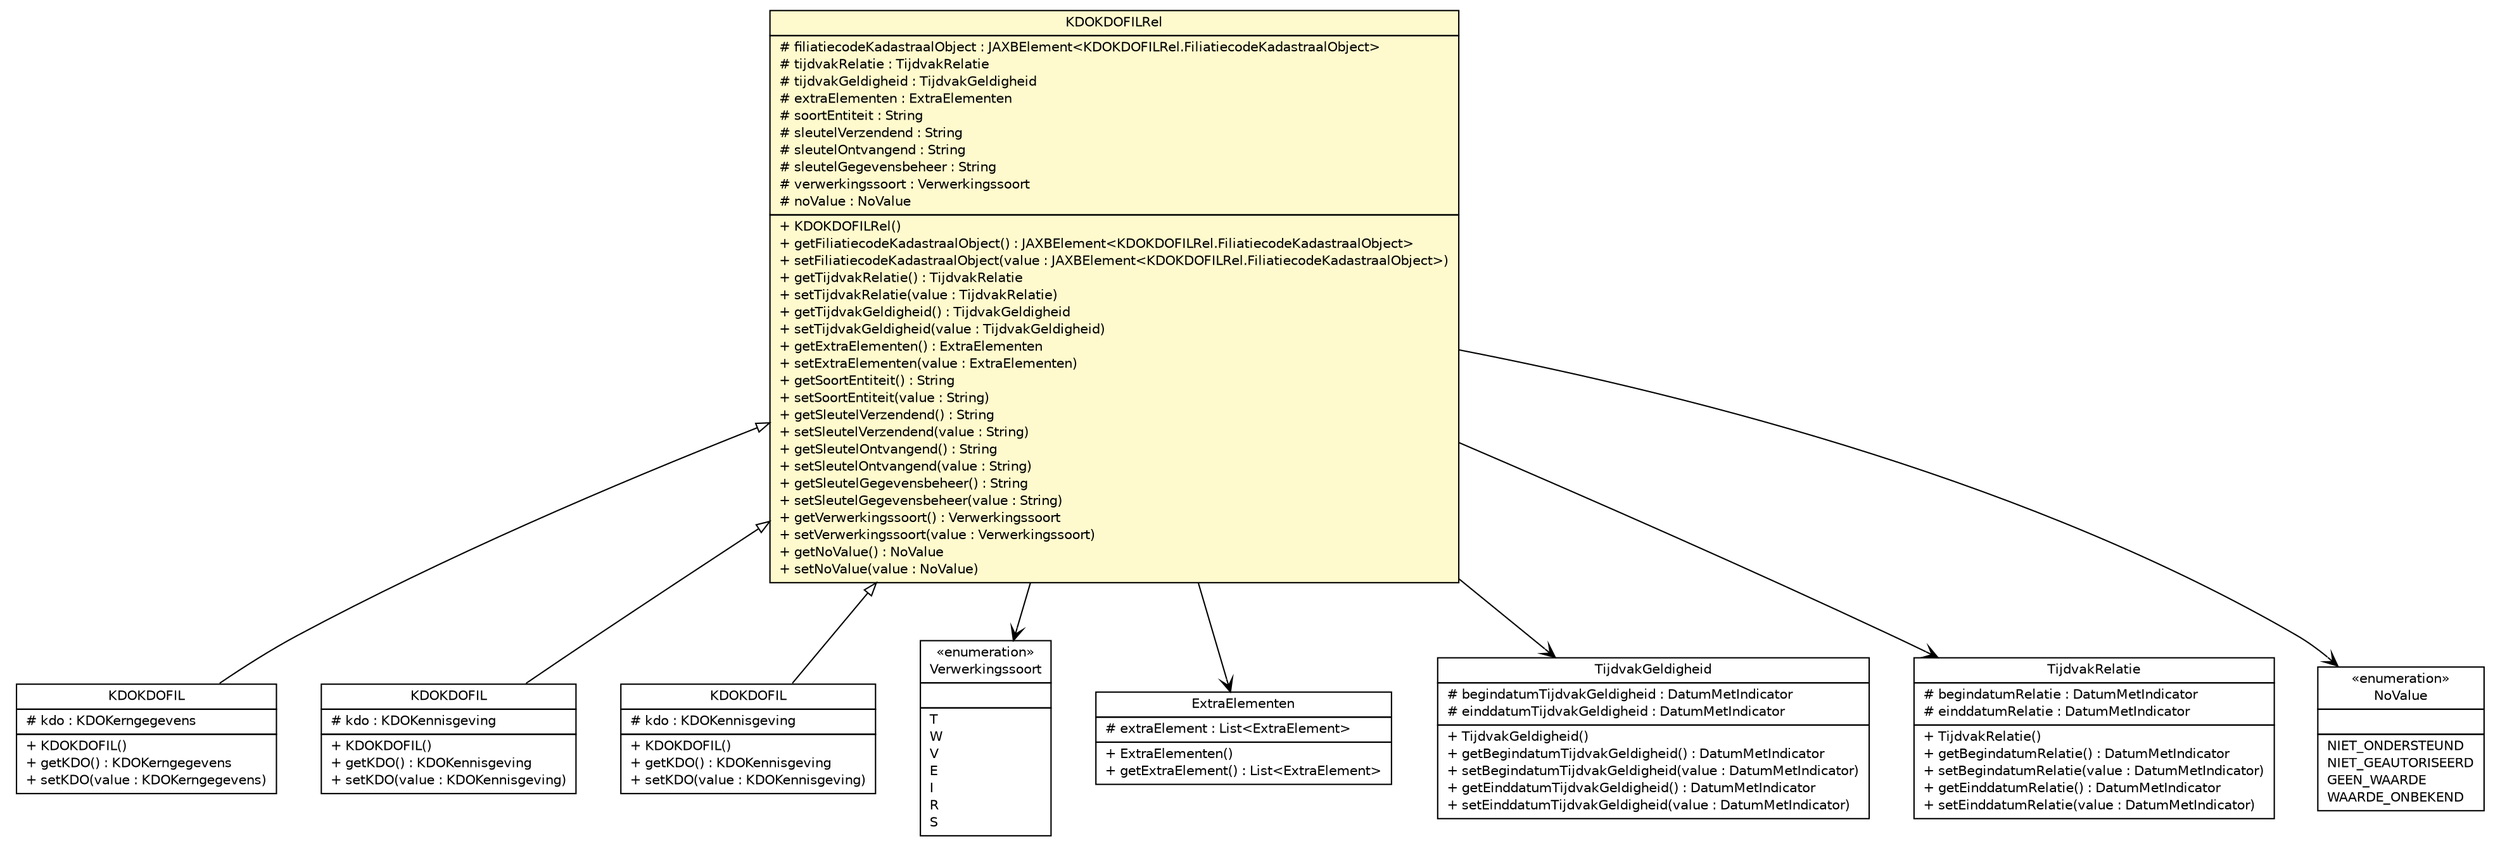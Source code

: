 #!/usr/local/bin/dot
#
# Class diagram 
# Generated by UMLGraph version R5_6-24-gf6e263 (http://www.umlgraph.org/)
#

digraph G {
	edge [fontname="Helvetica",fontsize=10,labelfontname="Helvetica",labelfontsize=10];
	node [fontname="Helvetica",fontsize=10,shape=plaintext];
	nodesep=0.25;
	ranksep=0.5;
	// nl.egem.stuf.sector.bg._0204.KDOKennisgeving.KDOKDOFIL
	c84617 [label=<<table title="nl.egem.stuf.sector.bg._0204.KDOKennisgeving.KDOKDOFIL" border="0" cellborder="1" cellspacing="0" cellpadding="2" port="p" href="./KDOKennisgeving.KDOKDOFIL.html">
		<tr><td><table border="0" cellspacing="0" cellpadding="1">
<tr><td align="center" balign="center"> KDOKDOFIL </td></tr>
		</table></td></tr>
		<tr><td><table border="0" cellspacing="0" cellpadding="1">
<tr><td align="left" balign="left"> # kdo : KDOKerngegevens </td></tr>
		</table></td></tr>
		<tr><td><table border="0" cellspacing="0" cellpadding="1">
<tr><td align="left" balign="left"> + KDOKDOFIL() </td></tr>
<tr><td align="left" balign="left"> + getKDO() : KDOKerngegevens </td></tr>
<tr><td align="left" balign="left"> + setKDO(value : KDOKerngegevens) </td></tr>
		</table></td></tr>
		</table>>, URL="./KDOKennisgeving.KDOKDOFIL.html", fontname="Helvetica", fontcolor="black", fontsize=10.0];
	// nl.egem.stuf.sector.bg._0204.KDOAntwoord.KDOKDOFIL
	c84640 [label=<<table title="nl.egem.stuf.sector.bg._0204.KDOAntwoord.KDOKDOFIL" border="0" cellborder="1" cellspacing="0" cellpadding="2" port="p" href="./KDOAntwoord.KDOKDOFIL.html">
		<tr><td><table border="0" cellspacing="0" cellpadding="1">
<tr><td align="center" balign="center"> KDOKDOFIL </td></tr>
		</table></td></tr>
		<tr><td><table border="0" cellspacing="0" cellpadding="1">
<tr><td align="left" balign="left"> # kdo : KDOKennisgeving </td></tr>
		</table></td></tr>
		<tr><td><table border="0" cellspacing="0" cellpadding="1">
<tr><td align="left" balign="left"> + KDOKDOFIL() </td></tr>
<tr><td align="left" balign="left"> + getKDO() : KDOKennisgeving </td></tr>
<tr><td align="left" balign="left"> + setKDO(value : KDOKennisgeving) </td></tr>
		</table></td></tr>
		</table>>, URL="./KDOAntwoord.KDOKDOFIL.html", fontname="Helvetica", fontcolor="black", fontsize=10.0];
	// nl.egem.stuf.sector.bg._0204.KDOVraag.KDOKDOFIL
	c84760 [label=<<table title="nl.egem.stuf.sector.bg._0204.KDOVraag.KDOKDOFIL" border="0" cellborder="1" cellspacing="0" cellpadding="2" port="p" href="./KDOVraag.KDOKDOFIL.html">
		<tr><td><table border="0" cellspacing="0" cellpadding="1">
<tr><td align="center" balign="center"> KDOKDOFIL </td></tr>
		</table></td></tr>
		<tr><td><table border="0" cellspacing="0" cellpadding="1">
<tr><td align="left" balign="left"> # kdo : KDOKennisgeving </td></tr>
		</table></td></tr>
		<tr><td><table border="0" cellspacing="0" cellpadding="1">
<tr><td align="left" balign="left"> + KDOKDOFIL() </td></tr>
<tr><td align="left" balign="left"> + getKDO() : KDOKennisgeving </td></tr>
<tr><td align="left" balign="left"> + setKDO(value : KDOKennisgeving) </td></tr>
		</table></td></tr>
		</table>>, URL="./KDOVraag.KDOKDOFIL.html", fontname="Helvetica", fontcolor="black", fontsize=10.0];
	// nl.egem.stuf.sector.bg._0204.KDOKDOFILRel
	c84908 [label=<<table title="nl.egem.stuf.sector.bg._0204.KDOKDOFILRel" border="0" cellborder="1" cellspacing="0" cellpadding="2" port="p" bgcolor="lemonChiffon" href="./KDOKDOFILRel.html">
		<tr><td><table border="0" cellspacing="0" cellpadding="1">
<tr><td align="center" balign="center"> KDOKDOFILRel </td></tr>
		</table></td></tr>
		<tr><td><table border="0" cellspacing="0" cellpadding="1">
<tr><td align="left" balign="left"> # filiatiecodeKadastraalObject : JAXBElement&lt;KDOKDOFILRel.FiliatiecodeKadastraalObject&gt; </td></tr>
<tr><td align="left" balign="left"> # tijdvakRelatie : TijdvakRelatie </td></tr>
<tr><td align="left" balign="left"> # tijdvakGeldigheid : TijdvakGeldigheid </td></tr>
<tr><td align="left" balign="left"> # extraElementen : ExtraElementen </td></tr>
<tr><td align="left" balign="left"> # soortEntiteit : String </td></tr>
<tr><td align="left" balign="left"> # sleutelVerzendend : String </td></tr>
<tr><td align="left" balign="left"> # sleutelOntvangend : String </td></tr>
<tr><td align="left" balign="left"> # sleutelGegevensbeheer : String </td></tr>
<tr><td align="left" balign="left"> # verwerkingssoort : Verwerkingssoort </td></tr>
<tr><td align="left" balign="left"> # noValue : NoValue </td></tr>
		</table></td></tr>
		<tr><td><table border="0" cellspacing="0" cellpadding="1">
<tr><td align="left" balign="left"> + KDOKDOFILRel() </td></tr>
<tr><td align="left" balign="left"> + getFiliatiecodeKadastraalObject() : JAXBElement&lt;KDOKDOFILRel.FiliatiecodeKadastraalObject&gt; </td></tr>
<tr><td align="left" balign="left"> + setFiliatiecodeKadastraalObject(value : JAXBElement&lt;KDOKDOFILRel.FiliatiecodeKadastraalObject&gt;) </td></tr>
<tr><td align="left" balign="left"> + getTijdvakRelatie() : TijdvakRelatie </td></tr>
<tr><td align="left" balign="left"> + setTijdvakRelatie(value : TijdvakRelatie) </td></tr>
<tr><td align="left" balign="left"> + getTijdvakGeldigheid() : TijdvakGeldigheid </td></tr>
<tr><td align="left" balign="left"> + setTijdvakGeldigheid(value : TijdvakGeldigheid) </td></tr>
<tr><td align="left" balign="left"> + getExtraElementen() : ExtraElementen </td></tr>
<tr><td align="left" balign="left"> + setExtraElementen(value : ExtraElementen) </td></tr>
<tr><td align="left" balign="left"> + getSoortEntiteit() : String </td></tr>
<tr><td align="left" balign="left"> + setSoortEntiteit(value : String) </td></tr>
<tr><td align="left" balign="left"> + getSleutelVerzendend() : String </td></tr>
<tr><td align="left" balign="left"> + setSleutelVerzendend(value : String) </td></tr>
<tr><td align="left" balign="left"> + getSleutelOntvangend() : String </td></tr>
<tr><td align="left" balign="left"> + setSleutelOntvangend(value : String) </td></tr>
<tr><td align="left" balign="left"> + getSleutelGegevensbeheer() : String </td></tr>
<tr><td align="left" balign="left"> + setSleutelGegevensbeheer(value : String) </td></tr>
<tr><td align="left" balign="left"> + getVerwerkingssoort() : Verwerkingssoort </td></tr>
<tr><td align="left" balign="left"> + setVerwerkingssoort(value : Verwerkingssoort) </td></tr>
<tr><td align="left" balign="left"> + getNoValue() : NoValue </td></tr>
<tr><td align="left" balign="left"> + setNoValue(value : NoValue) </td></tr>
		</table></td></tr>
		</table>>, URL="./KDOKDOFILRel.html", fontname="Helvetica", fontcolor="black", fontsize=10.0];
	// nl.egem.stuf.stuf0204.Verwerkingssoort
	c85005 [label=<<table title="nl.egem.stuf.stuf0204.Verwerkingssoort" border="0" cellborder="1" cellspacing="0" cellpadding="2" port="p" href="../../../stuf0204/Verwerkingssoort.html">
		<tr><td><table border="0" cellspacing="0" cellpadding="1">
<tr><td align="center" balign="center"> &#171;enumeration&#187; </td></tr>
<tr><td align="center" balign="center"> Verwerkingssoort </td></tr>
		</table></td></tr>
		<tr><td><table border="0" cellspacing="0" cellpadding="1">
<tr><td align="left" balign="left">  </td></tr>
		</table></td></tr>
		<tr><td><table border="0" cellspacing="0" cellpadding="1">
<tr><td align="left" balign="left"> T </td></tr>
<tr><td align="left" balign="left"> W </td></tr>
<tr><td align="left" balign="left"> V </td></tr>
<tr><td align="left" balign="left"> E </td></tr>
<tr><td align="left" balign="left"> I </td></tr>
<tr><td align="left" balign="left"> R </td></tr>
<tr><td align="left" balign="left"> S </td></tr>
		</table></td></tr>
		</table>>, URL="../../../stuf0204/Verwerkingssoort.html", fontname="Helvetica", fontcolor="black", fontsize=10.0];
	// nl.egem.stuf.stuf0204.ExtraElementen
	c85008 [label=<<table title="nl.egem.stuf.stuf0204.ExtraElementen" border="0" cellborder="1" cellspacing="0" cellpadding="2" port="p" href="../../../stuf0204/ExtraElementen.html">
		<tr><td><table border="0" cellspacing="0" cellpadding="1">
<tr><td align="center" balign="center"> ExtraElementen </td></tr>
		</table></td></tr>
		<tr><td><table border="0" cellspacing="0" cellpadding="1">
<tr><td align="left" balign="left"> # extraElement : List&lt;ExtraElement&gt; </td></tr>
		</table></td></tr>
		<tr><td><table border="0" cellspacing="0" cellpadding="1">
<tr><td align="left" balign="left"> + ExtraElementen() </td></tr>
<tr><td align="left" balign="left"> + getExtraElement() : List&lt;ExtraElement&gt; </td></tr>
		</table></td></tr>
		</table>>, URL="../../../stuf0204/ExtraElementen.html", fontname="Helvetica", fontcolor="black", fontsize=10.0];
	// nl.egem.stuf.stuf0204.TijdvakGeldigheid
	c85011 [label=<<table title="nl.egem.stuf.stuf0204.TijdvakGeldigheid" border="0" cellborder="1" cellspacing="0" cellpadding="2" port="p" href="../../../stuf0204/TijdvakGeldigheid.html">
		<tr><td><table border="0" cellspacing="0" cellpadding="1">
<tr><td align="center" balign="center"> TijdvakGeldigheid </td></tr>
		</table></td></tr>
		<tr><td><table border="0" cellspacing="0" cellpadding="1">
<tr><td align="left" balign="left"> # begindatumTijdvakGeldigheid : DatumMetIndicator </td></tr>
<tr><td align="left" balign="left"> # einddatumTijdvakGeldigheid : DatumMetIndicator </td></tr>
		</table></td></tr>
		<tr><td><table border="0" cellspacing="0" cellpadding="1">
<tr><td align="left" balign="left"> + TijdvakGeldigheid() </td></tr>
<tr><td align="left" balign="left"> + getBegindatumTijdvakGeldigheid() : DatumMetIndicator </td></tr>
<tr><td align="left" balign="left"> + setBegindatumTijdvakGeldigheid(value : DatumMetIndicator) </td></tr>
<tr><td align="left" balign="left"> + getEinddatumTijdvakGeldigheid() : DatumMetIndicator </td></tr>
<tr><td align="left" balign="left"> + setEinddatumTijdvakGeldigheid(value : DatumMetIndicator) </td></tr>
		</table></td></tr>
		</table>>, URL="../../../stuf0204/TijdvakGeldigheid.html", fontname="Helvetica", fontcolor="black", fontsize=10.0];
	// nl.egem.stuf.stuf0204.TijdvakRelatie
	c85013 [label=<<table title="nl.egem.stuf.stuf0204.TijdvakRelatie" border="0" cellborder="1" cellspacing="0" cellpadding="2" port="p" href="../../../stuf0204/TijdvakRelatie.html">
		<tr><td><table border="0" cellspacing="0" cellpadding="1">
<tr><td align="center" balign="center"> TijdvakRelatie </td></tr>
		</table></td></tr>
		<tr><td><table border="0" cellspacing="0" cellpadding="1">
<tr><td align="left" balign="left"> # begindatumRelatie : DatumMetIndicator </td></tr>
<tr><td align="left" balign="left"> # einddatumRelatie : DatumMetIndicator </td></tr>
		</table></td></tr>
		<tr><td><table border="0" cellspacing="0" cellpadding="1">
<tr><td align="left" balign="left"> + TijdvakRelatie() </td></tr>
<tr><td align="left" balign="left"> + getBegindatumRelatie() : DatumMetIndicator </td></tr>
<tr><td align="left" balign="left"> + setBegindatumRelatie(value : DatumMetIndicator) </td></tr>
<tr><td align="left" balign="left"> + getEinddatumRelatie() : DatumMetIndicator </td></tr>
<tr><td align="left" balign="left"> + setEinddatumRelatie(value : DatumMetIndicator) </td></tr>
		</table></td></tr>
		</table>>, URL="../../../stuf0204/TijdvakRelatie.html", fontname="Helvetica", fontcolor="black", fontsize=10.0];
	// nl.egem.stuf.stuf0204.NoValue
	c85015 [label=<<table title="nl.egem.stuf.stuf0204.NoValue" border="0" cellborder="1" cellspacing="0" cellpadding="2" port="p" href="../../../stuf0204/NoValue.html">
		<tr><td><table border="0" cellspacing="0" cellpadding="1">
<tr><td align="center" balign="center"> &#171;enumeration&#187; </td></tr>
<tr><td align="center" balign="center"> NoValue </td></tr>
		</table></td></tr>
		<tr><td><table border="0" cellspacing="0" cellpadding="1">
<tr><td align="left" balign="left">  </td></tr>
		</table></td></tr>
		<tr><td><table border="0" cellspacing="0" cellpadding="1">
<tr><td align="left" balign="left"> NIET_ONDERSTEUND </td></tr>
<tr><td align="left" balign="left"> NIET_GEAUTORISEERD </td></tr>
<tr><td align="left" balign="left"> GEEN_WAARDE </td></tr>
<tr><td align="left" balign="left"> WAARDE_ONBEKEND </td></tr>
		</table></td></tr>
		</table>>, URL="../../../stuf0204/NoValue.html", fontname="Helvetica", fontcolor="black", fontsize=10.0];
	//nl.egem.stuf.sector.bg._0204.KDOKennisgeving.KDOKDOFIL extends nl.egem.stuf.sector.bg._0204.KDOKDOFILRel
	c84908:p -> c84617:p [dir=back,arrowtail=empty];
	//nl.egem.stuf.sector.bg._0204.KDOAntwoord.KDOKDOFIL extends nl.egem.stuf.sector.bg._0204.KDOKDOFILRel
	c84908:p -> c84640:p [dir=back,arrowtail=empty];
	//nl.egem.stuf.sector.bg._0204.KDOVraag.KDOKDOFIL extends nl.egem.stuf.sector.bg._0204.KDOKDOFILRel
	c84908:p -> c84760:p [dir=back,arrowtail=empty];
	// nl.egem.stuf.sector.bg._0204.KDOKDOFILRel NAVASSOC nl.egem.stuf.stuf0204.TijdvakRelatie
	c84908:p -> c85013:p [taillabel="", label="", headlabel="", fontname="Helvetica", fontcolor="black", fontsize=10.0, color="black", arrowhead=open];
	// nl.egem.stuf.sector.bg._0204.KDOKDOFILRel NAVASSOC nl.egem.stuf.stuf0204.TijdvakGeldigheid
	c84908:p -> c85011:p [taillabel="", label="", headlabel="", fontname="Helvetica", fontcolor="black", fontsize=10.0, color="black", arrowhead=open];
	// nl.egem.stuf.sector.bg._0204.KDOKDOFILRel NAVASSOC nl.egem.stuf.stuf0204.ExtraElementen
	c84908:p -> c85008:p [taillabel="", label="", headlabel="", fontname="Helvetica", fontcolor="black", fontsize=10.0, color="black", arrowhead=open];
	// nl.egem.stuf.sector.bg._0204.KDOKDOFILRel NAVASSOC nl.egem.stuf.stuf0204.Verwerkingssoort
	c84908:p -> c85005:p [taillabel="", label="", headlabel="", fontname="Helvetica", fontcolor="black", fontsize=10.0, color="black", arrowhead=open];
	// nl.egem.stuf.sector.bg._0204.KDOKDOFILRel NAVASSOC nl.egem.stuf.stuf0204.NoValue
	c84908:p -> c85015:p [taillabel="", label="", headlabel="", fontname="Helvetica", fontcolor="black", fontsize=10.0, color="black", arrowhead=open];
}

